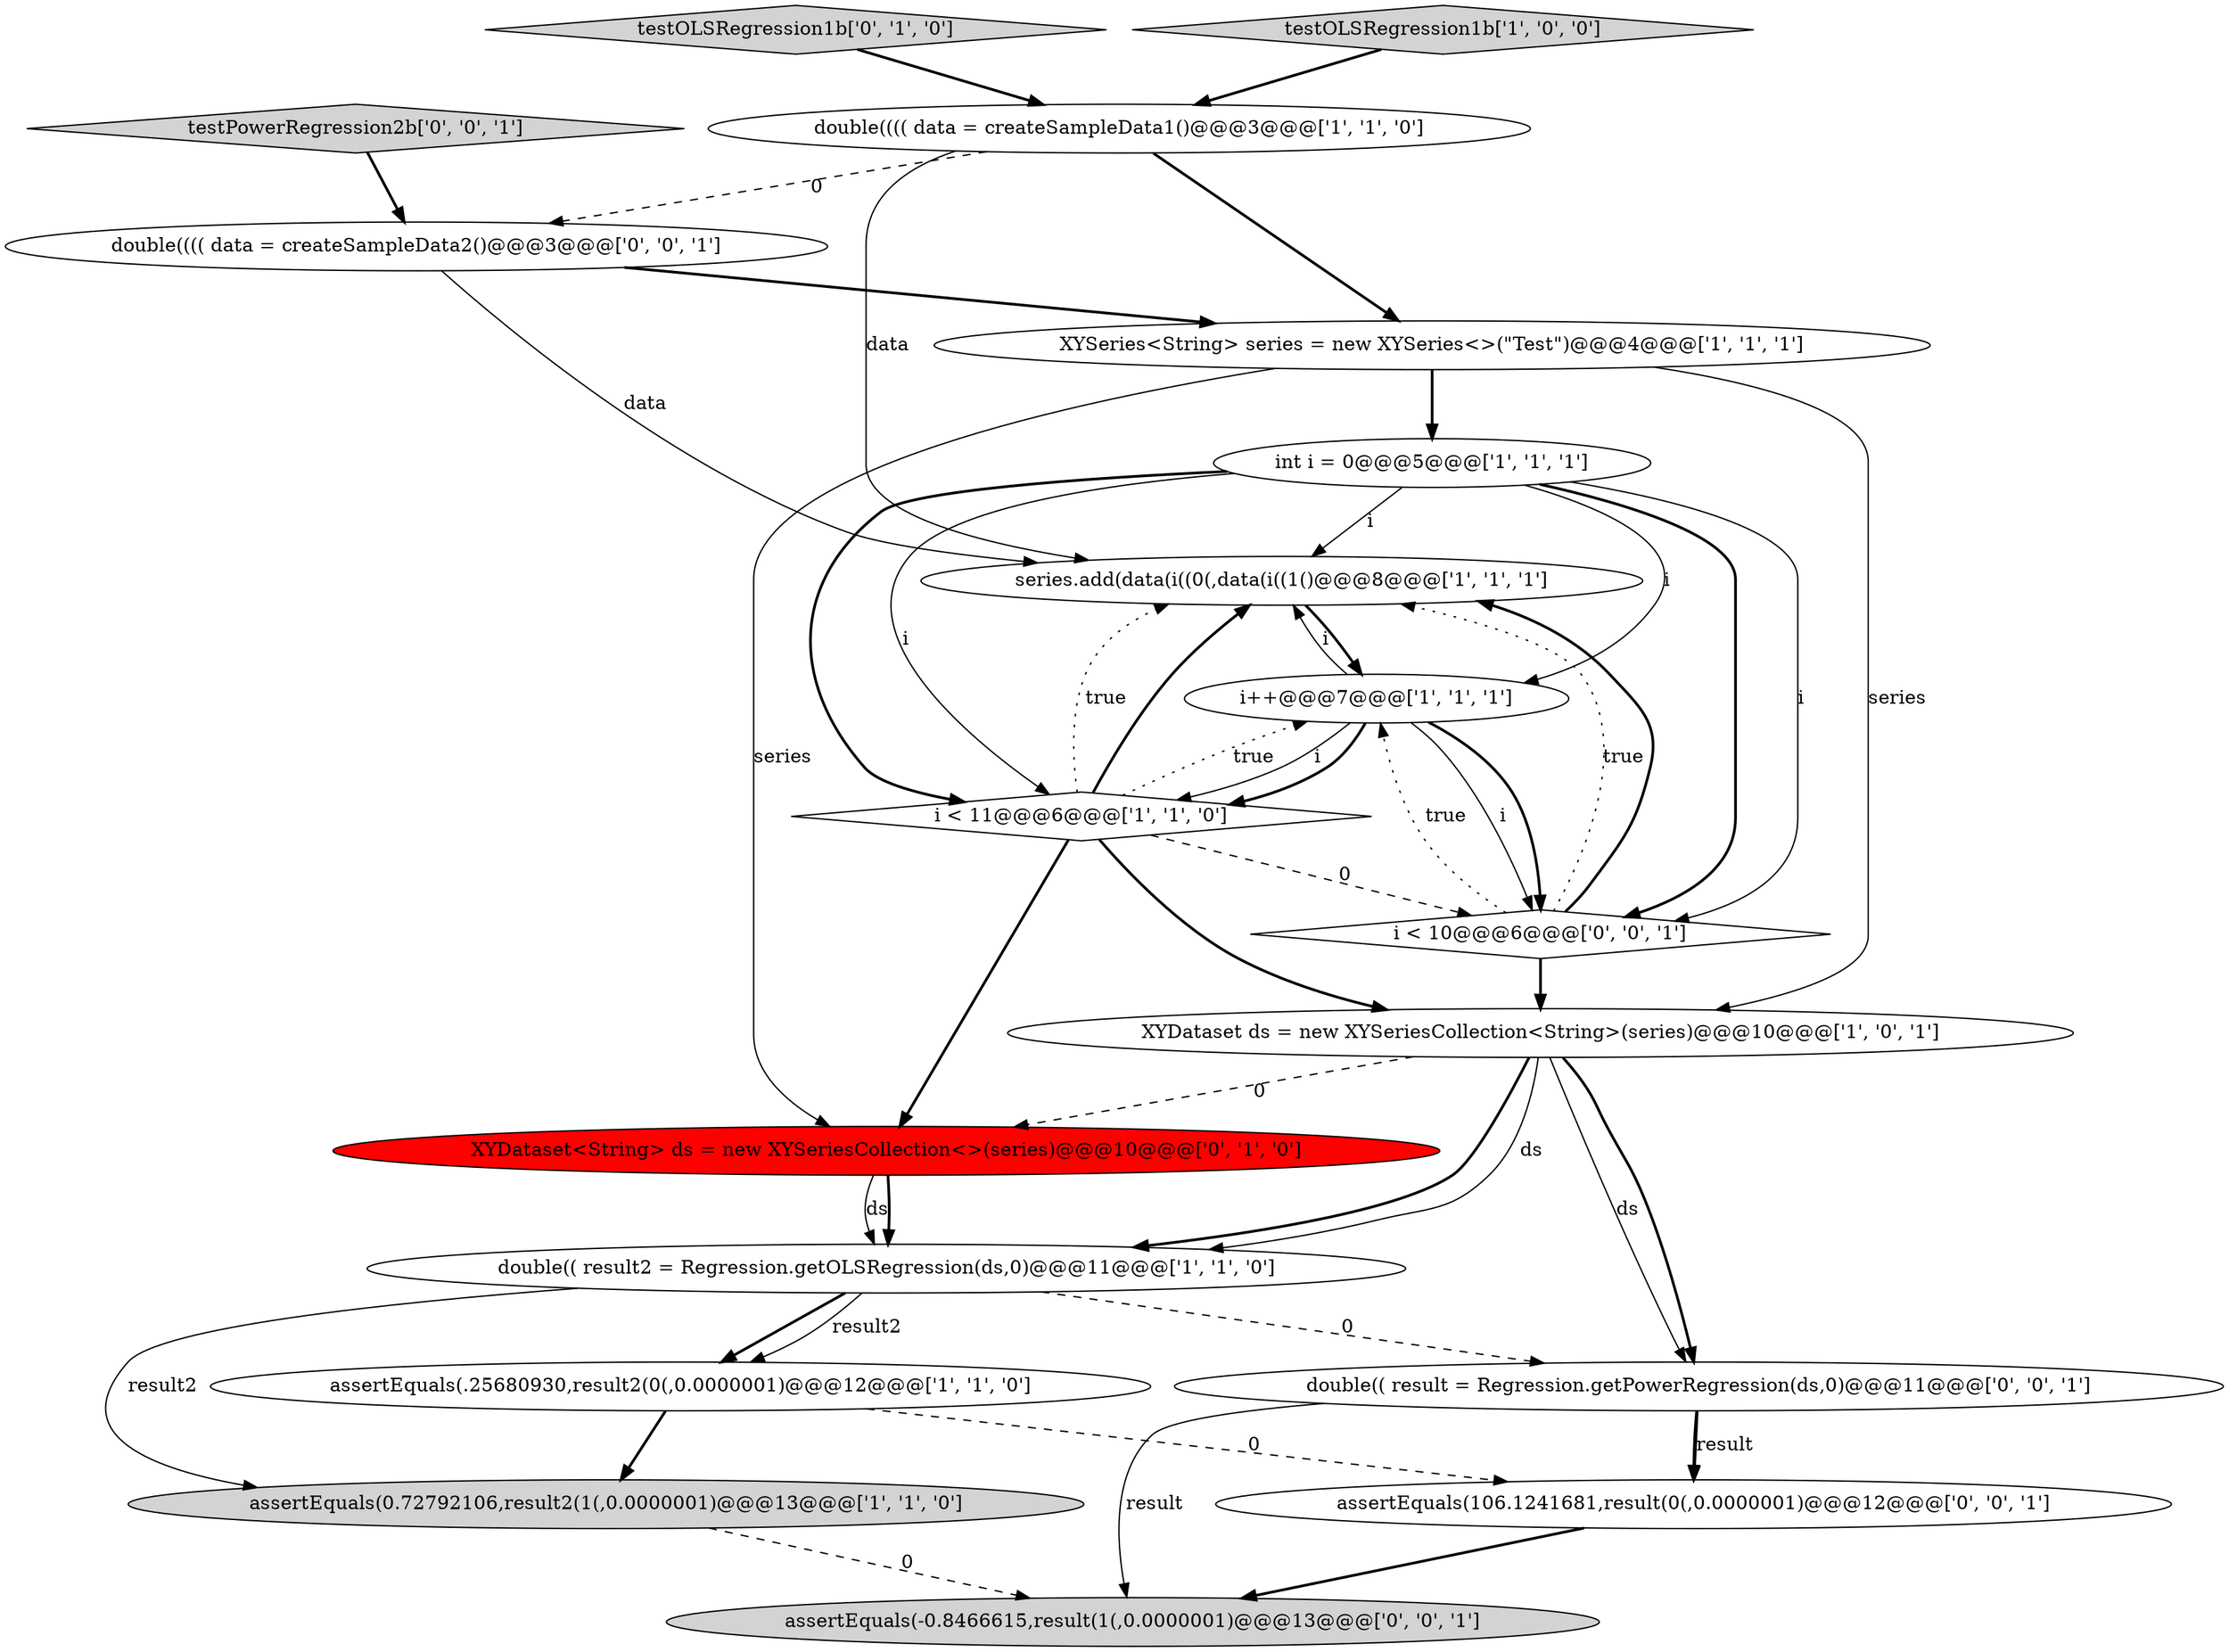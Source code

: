 digraph {
11 [style = filled, label = "testOLSRegression1b['0', '1', '0']", fillcolor = lightgray, shape = diamond image = "AAA0AAABBB2BBB"];
3 [style = filled, label = "i++@@@7@@@['1', '1', '1']", fillcolor = white, shape = ellipse image = "AAA0AAABBB1BBB"];
4 [style = filled, label = "series.add(data(i((0(,data(i((1()@@@8@@@['1', '1', '1']", fillcolor = white, shape = ellipse image = "AAA0AAABBB1BBB"];
8 [style = filled, label = "i < 11@@@6@@@['1', '1', '0']", fillcolor = white, shape = diamond image = "AAA0AAABBB1BBB"];
7 [style = filled, label = "XYDataset ds = new XYSeriesCollection<String>(series)@@@10@@@['1', '0', '1']", fillcolor = white, shape = ellipse image = "AAA0AAABBB1BBB"];
5 [style = filled, label = "int i = 0@@@5@@@['1', '1', '1']", fillcolor = white, shape = ellipse image = "AAA0AAABBB1BBB"];
12 [style = filled, label = "XYDataset<String> ds = new XYSeriesCollection<>(series)@@@10@@@['0', '1', '0']", fillcolor = red, shape = ellipse image = "AAA1AAABBB2BBB"];
13 [style = filled, label = "testPowerRegression2b['0', '0', '1']", fillcolor = lightgray, shape = diamond image = "AAA0AAABBB3BBB"];
17 [style = filled, label = "assertEquals(-0.8466615,result(1(,0.0000001)@@@13@@@['0', '0', '1']", fillcolor = lightgray, shape = ellipse image = "AAA0AAABBB3BBB"];
2 [style = filled, label = "assertEquals(0.72792106,result2(1(,0.0000001)@@@13@@@['1', '1', '0']", fillcolor = lightgray, shape = ellipse image = "AAA0AAABBB1BBB"];
18 [style = filled, label = "double(((( data = createSampleData2()@@@3@@@['0', '0', '1']", fillcolor = white, shape = ellipse image = "AAA0AAABBB3BBB"];
6 [style = filled, label = "assertEquals(.25680930,result2(0(,0.0000001)@@@12@@@['1', '1', '0']", fillcolor = white, shape = ellipse image = "AAA0AAABBB1BBB"];
9 [style = filled, label = "XYSeries<String> series = new XYSeries<>(\"Test\")@@@4@@@['1', '1', '1']", fillcolor = white, shape = ellipse image = "AAA0AAABBB1BBB"];
14 [style = filled, label = "double(( result = Regression.getPowerRegression(ds,0)@@@11@@@['0', '0', '1']", fillcolor = white, shape = ellipse image = "AAA0AAABBB3BBB"];
15 [style = filled, label = "i < 10@@@6@@@['0', '0', '1']", fillcolor = white, shape = diamond image = "AAA0AAABBB3BBB"];
16 [style = filled, label = "assertEquals(106.1241681,result(0(,0.0000001)@@@12@@@['0', '0', '1']", fillcolor = white, shape = ellipse image = "AAA0AAABBB3BBB"];
10 [style = filled, label = "testOLSRegression1b['1', '0', '0']", fillcolor = lightgray, shape = diamond image = "AAA0AAABBB1BBB"];
0 [style = filled, label = "double(((( data = createSampleData1()@@@3@@@['1', '1', '0']", fillcolor = white, shape = ellipse image = "AAA0AAABBB1BBB"];
1 [style = filled, label = "double(( result2 = Regression.getOLSRegression(ds,0)@@@11@@@['1', '1', '0']", fillcolor = white, shape = ellipse image = "AAA0AAABBB1BBB"];
14->16 [style = bold, label=""];
5->8 [style = bold, label=""];
4->3 [style = bold, label=""];
0->9 [style = bold, label=""];
1->2 [style = solid, label="result2"];
7->1 [style = bold, label=""];
15->7 [style = bold, label=""];
5->3 [style = solid, label="i"];
1->14 [style = dashed, label="0"];
5->4 [style = solid, label="i"];
3->8 [style = solid, label="i"];
8->15 [style = dashed, label="0"];
7->14 [style = solid, label="ds"];
5->15 [style = bold, label=""];
3->15 [style = solid, label="i"];
14->16 [style = solid, label="result"];
3->15 [style = bold, label=""];
12->1 [style = solid, label="ds"];
16->17 [style = bold, label=""];
7->1 [style = solid, label="ds"];
12->1 [style = bold, label=""];
2->17 [style = dashed, label="0"];
8->4 [style = dotted, label="true"];
8->3 [style = dotted, label="true"];
15->4 [style = dotted, label="true"];
8->7 [style = bold, label=""];
3->4 [style = solid, label="i"];
7->14 [style = bold, label=""];
6->2 [style = bold, label=""];
18->4 [style = solid, label="data"];
15->3 [style = dotted, label="true"];
11->0 [style = bold, label=""];
1->6 [style = bold, label=""];
6->16 [style = dashed, label="0"];
0->4 [style = solid, label="data"];
5->15 [style = solid, label="i"];
3->8 [style = bold, label=""];
10->0 [style = bold, label=""];
9->7 [style = solid, label="series"];
15->4 [style = bold, label=""];
18->9 [style = bold, label=""];
9->5 [style = bold, label=""];
7->12 [style = dashed, label="0"];
0->18 [style = dashed, label="0"];
14->17 [style = solid, label="result"];
8->4 [style = bold, label=""];
9->12 [style = solid, label="series"];
1->6 [style = solid, label="result2"];
8->12 [style = bold, label=""];
13->18 [style = bold, label=""];
5->8 [style = solid, label="i"];
}
